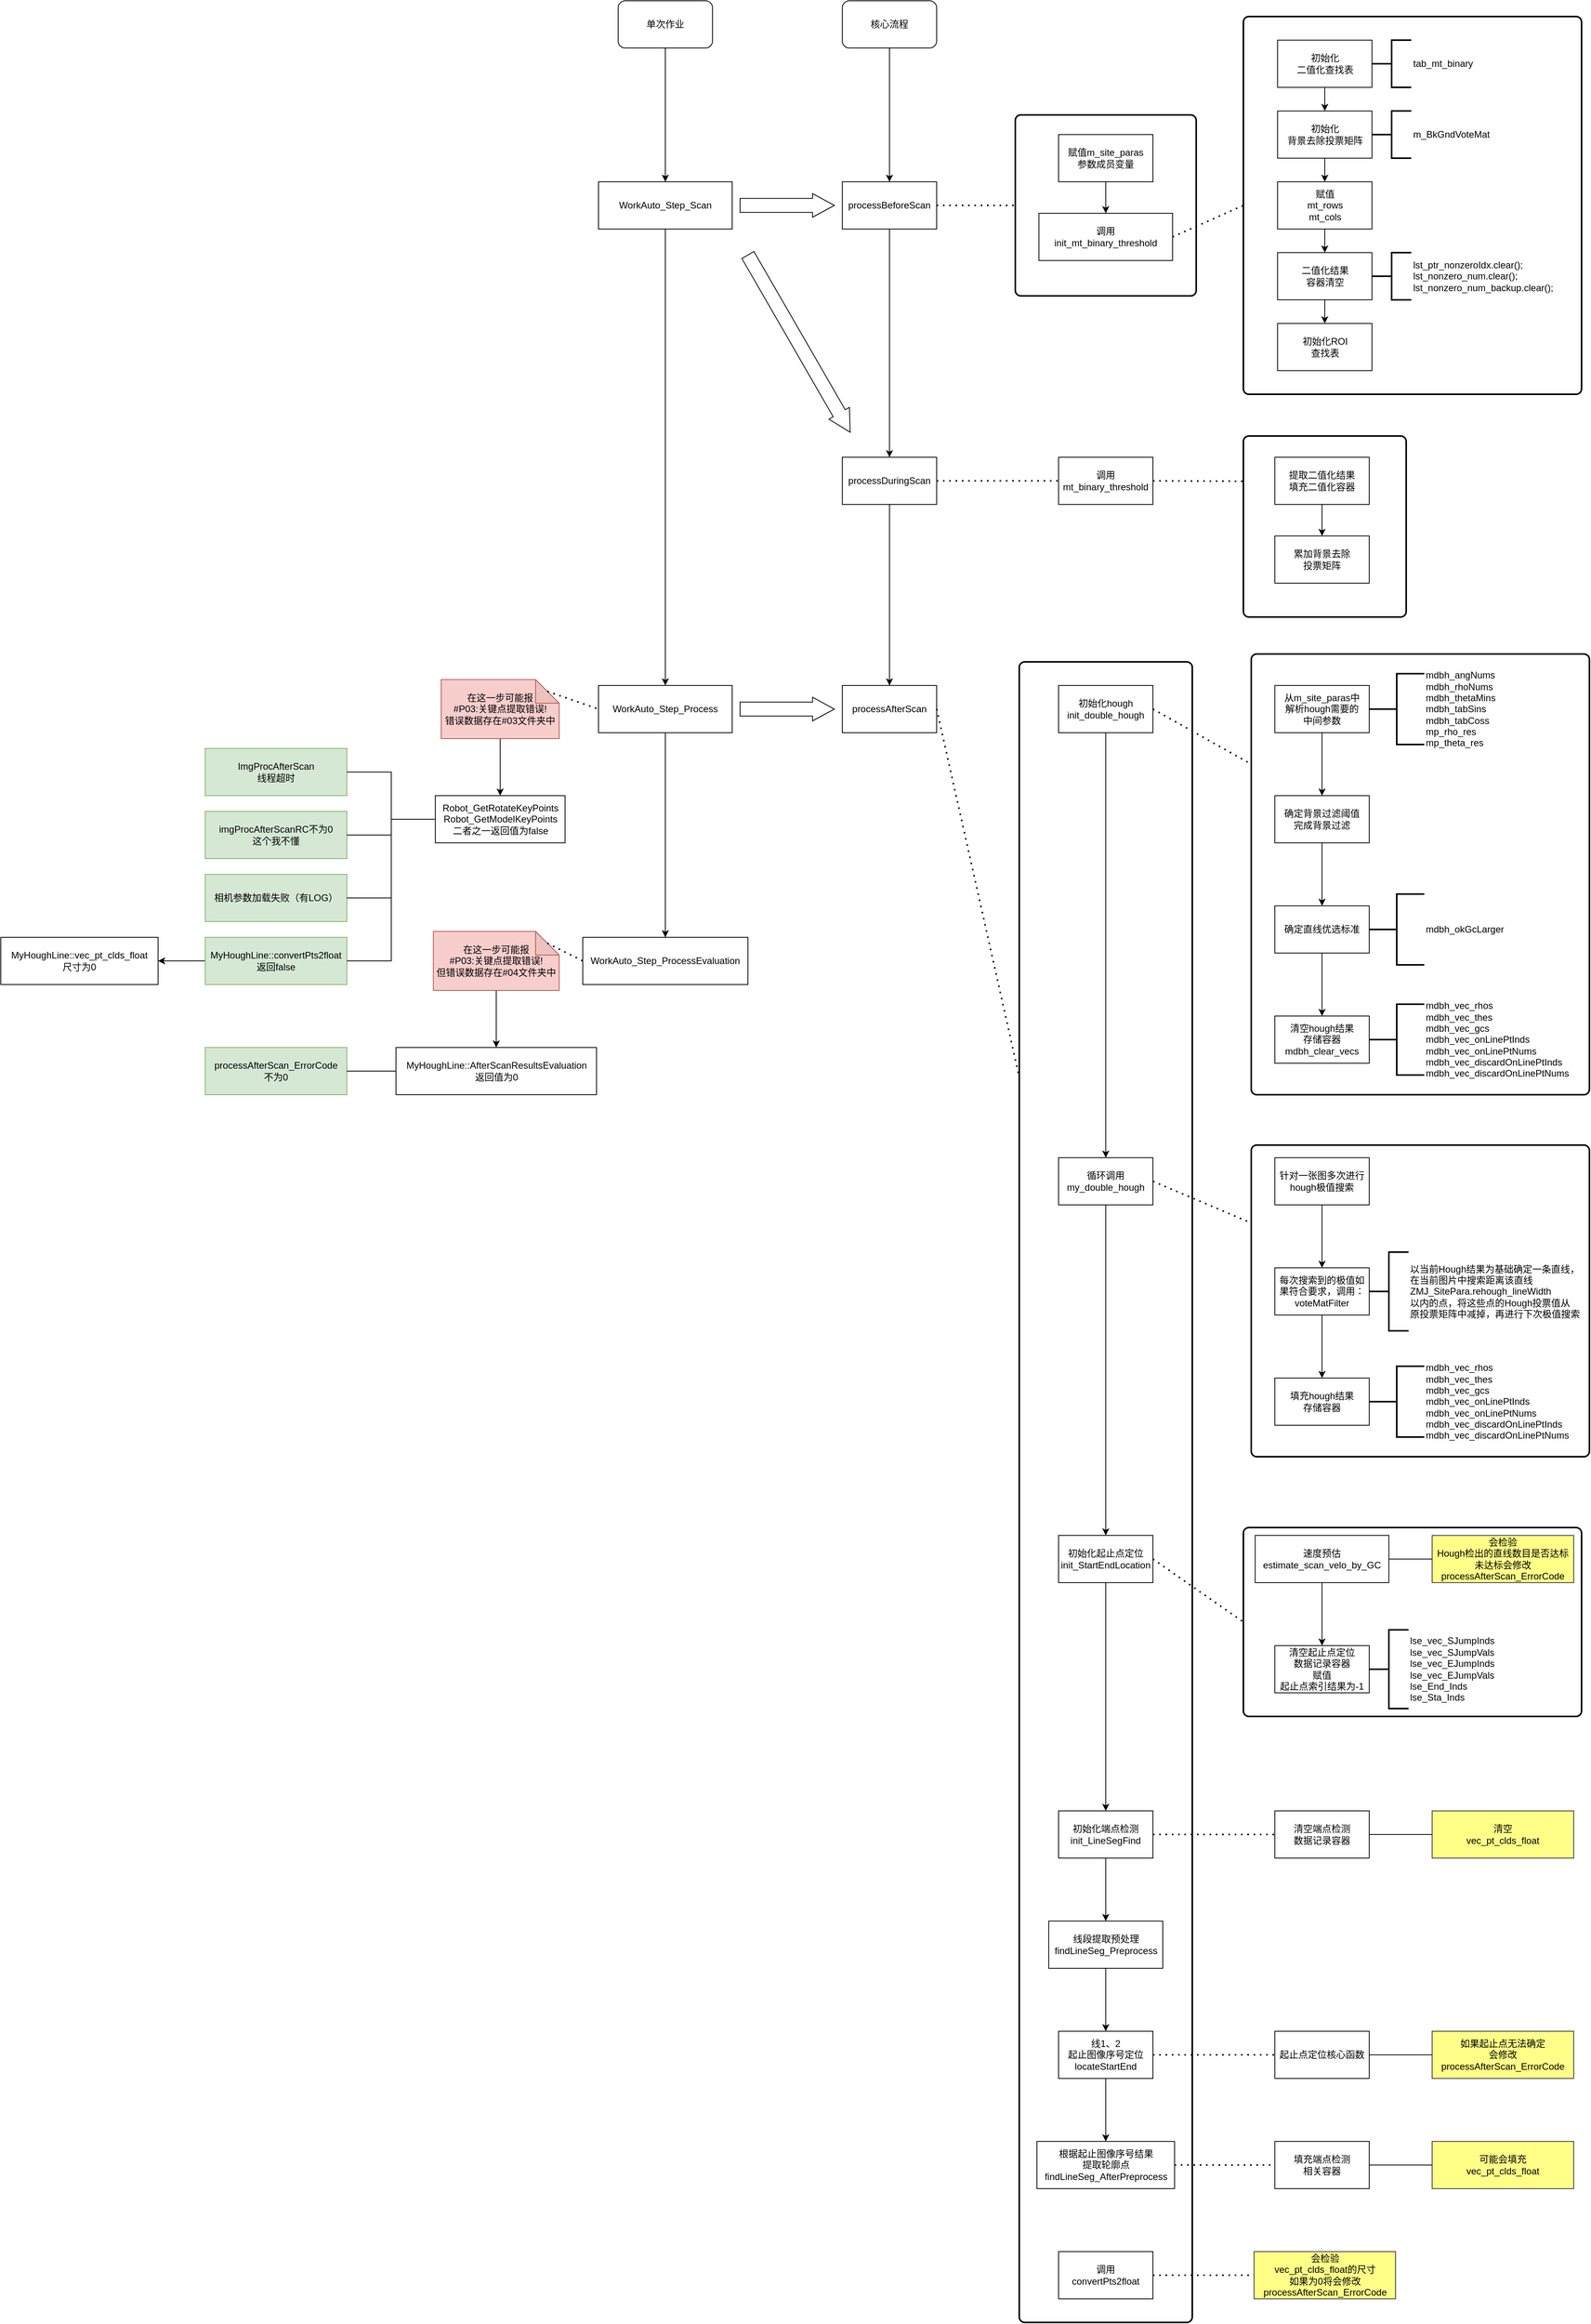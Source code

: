 <mxfile version="14.4.2" type="github">
  <diagram id="x87WVIfukVuzpfLglqjt" name="Page-1">
    <mxGraphModel dx="3668" dy="924" grid="1" gridSize="10" guides="1" tooltips="1" connect="1" arrows="1" fold="1" page="1" pageScale="1" pageWidth="827" pageHeight="1169" math="0" shadow="0">
      <root>
        <mxCell id="0" />
        <mxCell id="1" parent="0" />
        <mxCell id="iU9pxKzeouGR61ay9LNh-82" value="" style="rounded=1;whiteSpace=wrap;html=1;absoluteArcSize=1;arcSize=14;strokeWidth=2;" parent="1" vertex="1">
          <mxGeometry x="335" y="860" width="220" height="2110" as="geometry" />
        </mxCell>
        <mxCell id="iU9pxKzeouGR61ay9LNh-80" value="" style="rounded=1;whiteSpace=wrap;html=1;absoluteArcSize=1;arcSize=14;strokeWidth=2;" parent="1" vertex="1">
          <mxGeometry x="620" y="1960" width="430" height="240" as="geometry" />
        </mxCell>
        <mxCell id="iU9pxKzeouGR61ay9LNh-64" value="" style="rounded=1;whiteSpace=wrap;html=1;absoluteArcSize=1;arcSize=14;strokeWidth=2;" parent="1" vertex="1">
          <mxGeometry x="630" y="1474" width="430" height="396" as="geometry" />
        </mxCell>
        <mxCell id="iU9pxKzeouGR61ay9LNh-56" value="" style="rounded=1;whiteSpace=wrap;html=1;absoluteArcSize=1;arcSize=14;strokeWidth=2;" parent="1" vertex="1">
          <mxGeometry x="630" y="850" width="430" height="560" as="geometry" />
        </mxCell>
        <mxCell id="iU9pxKzeouGR61ay9LNh-30" value="" style="rounded=1;whiteSpace=wrap;html=1;absoluteArcSize=1;arcSize=14;strokeWidth=2;" parent="1" vertex="1">
          <mxGeometry x="620" y="573" width="207" height="230" as="geometry" />
        </mxCell>
        <mxCell id="iU9pxKzeouGR61ay9LNh-27" value="" style="rounded=1;whiteSpace=wrap;html=1;absoluteArcSize=1;arcSize=14;strokeWidth=2;" parent="1" vertex="1">
          <mxGeometry x="620" y="40" width="430" height="480" as="geometry" />
        </mxCell>
        <mxCell id="iU9pxKzeouGR61ay9LNh-25" value="" style="rounded=1;whiteSpace=wrap;html=1;absoluteArcSize=1;arcSize=14;strokeWidth=2;" parent="1" vertex="1">
          <mxGeometry x="330" y="165" width="230" height="230" as="geometry" />
        </mxCell>
        <mxCell id="iU9pxKzeouGR61ay9LNh-3" value="" style="edgeStyle=orthogonalEdgeStyle;rounded=0;orthogonalLoop=1;jettySize=auto;html=1;" parent="1" source="iU9pxKzeouGR61ay9LNh-1" target="iU9pxKzeouGR61ay9LNh-2" edge="1">
          <mxGeometry relative="1" as="geometry" />
        </mxCell>
        <mxCell id="iU9pxKzeouGR61ay9LNh-1" value="核心流程" style="rounded=1;whiteSpace=wrap;html=1;" parent="1" vertex="1">
          <mxGeometry x="110" y="20" width="120" height="60" as="geometry" />
        </mxCell>
        <mxCell id="iU9pxKzeouGR61ay9LNh-17" value="" style="edgeStyle=orthogonalEdgeStyle;rounded=0;orthogonalLoop=1;jettySize=auto;html=1;" parent="1" source="iU9pxKzeouGR61ay9LNh-2" target="iU9pxKzeouGR61ay9LNh-16" edge="1">
          <mxGeometry relative="1" as="geometry" />
        </mxCell>
        <mxCell id="iU9pxKzeouGR61ay9LNh-2" value="processBeforeScan" style="rounded=0;whiteSpace=wrap;html=1;" parent="1" vertex="1">
          <mxGeometry x="110" y="250" width="120" height="60" as="geometry" />
        </mxCell>
        <mxCell id="iU9pxKzeouGR61ay9LNh-6" value="" style="edgeStyle=orthogonalEdgeStyle;rounded=0;orthogonalLoop=1;jettySize=auto;html=1;" parent="1" source="iU9pxKzeouGR61ay9LNh-4" target="iU9pxKzeouGR61ay9LNh-5" edge="1">
          <mxGeometry relative="1" as="geometry" />
        </mxCell>
        <mxCell id="iU9pxKzeouGR61ay9LNh-4" value="赋值m_site_paras&lt;br&gt;参数成员变量" style="rounded=0;whiteSpace=wrap;html=1;" parent="1" vertex="1">
          <mxGeometry x="385" y="190" width="120" height="60" as="geometry" />
        </mxCell>
        <mxCell id="iU9pxKzeouGR61ay9LNh-5" value="调用&lt;br&gt;init_mt_binary_threshold" style="whiteSpace=wrap;html=1;rounded=0;" parent="1" vertex="1">
          <mxGeometry x="360" y="290" width="170" height="60" as="geometry" />
        </mxCell>
        <mxCell id="iU9pxKzeouGR61ay9LNh-9" value="" style="edgeStyle=orthogonalEdgeStyle;rounded=0;orthogonalLoop=1;jettySize=auto;html=1;" parent="1" source="iU9pxKzeouGR61ay9LNh-7" target="iU9pxKzeouGR61ay9LNh-8" edge="1">
          <mxGeometry relative="1" as="geometry" />
        </mxCell>
        <mxCell id="iU9pxKzeouGR61ay9LNh-7" value="初始化&lt;br&gt;二值化查找表" style="rounded=0;whiteSpace=wrap;html=1;" parent="1" vertex="1">
          <mxGeometry x="663.5" y="70" width="120" height="60" as="geometry" />
        </mxCell>
        <mxCell id="iU9pxKzeouGR61ay9LNh-11" value="" style="edgeStyle=orthogonalEdgeStyle;rounded=0;orthogonalLoop=1;jettySize=auto;html=1;" parent="1" source="iU9pxKzeouGR61ay9LNh-8" target="iU9pxKzeouGR61ay9LNh-10" edge="1">
          <mxGeometry relative="1" as="geometry" />
        </mxCell>
        <mxCell id="iU9pxKzeouGR61ay9LNh-8" value="初始化&lt;br&gt;背景去除投票矩阵" style="whiteSpace=wrap;html=1;rounded=0;" parent="1" vertex="1">
          <mxGeometry x="663.5" y="160" width="120" height="60" as="geometry" />
        </mxCell>
        <mxCell id="iU9pxKzeouGR61ay9LNh-13" value="" style="edgeStyle=orthogonalEdgeStyle;rounded=0;orthogonalLoop=1;jettySize=auto;html=1;" parent="1" source="iU9pxKzeouGR61ay9LNh-10" target="iU9pxKzeouGR61ay9LNh-12" edge="1">
          <mxGeometry relative="1" as="geometry" />
        </mxCell>
        <mxCell id="iU9pxKzeouGR61ay9LNh-10" value="赋值&lt;br&gt;mt_rows&lt;br&gt;mt_cols" style="whiteSpace=wrap;html=1;rounded=0;" parent="1" vertex="1">
          <mxGeometry x="663.5" y="250" width="120" height="60" as="geometry" />
        </mxCell>
        <mxCell id="iU9pxKzeouGR61ay9LNh-15" value="" style="edgeStyle=orthogonalEdgeStyle;rounded=0;orthogonalLoop=1;jettySize=auto;html=1;" parent="1" source="iU9pxKzeouGR61ay9LNh-12" target="iU9pxKzeouGR61ay9LNh-14" edge="1">
          <mxGeometry relative="1" as="geometry" />
        </mxCell>
        <mxCell id="iU9pxKzeouGR61ay9LNh-12" value="二值化结果&lt;br&gt;容器清空" style="whiteSpace=wrap;html=1;rounded=0;" parent="1" vertex="1">
          <mxGeometry x="663.5" y="340" width="120" height="60" as="geometry" />
        </mxCell>
        <mxCell id="iU9pxKzeouGR61ay9LNh-14" value="初始化ROI&lt;br&gt;查找表" style="whiteSpace=wrap;html=1;rounded=0;" parent="1" vertex="1">
          <mxGeometry x="663.5" y="430" width="120" height="60" as="geometry" />
        </mxCell>
        <mxCell id="iU9pxKzeouGR61ay9LNh-32" value="" style="edgeStyle=orthogonalEdgeStyle;rounded=0;orthogonalLoop=1;jettySize=auto;html=1;" parent="1" source="iU9pxKzeouGR61ay9LNh-16" target="iU9pxKzeouGR61ay9LNh-31" edge="1">
          <mxGeometry relative="1" as="geometry" />
        </mxCell>
        <mxCell id="iU9pxKzeouGR61ay9LNh-16" value="processDuringScan" style="rounded=0;whiteSpace=wrap;html=1;" parent="1" vertex="1">
          <mxGeometry x="110" y="600" width="120" height="60" as="geometry" />
        </mxCell>
        <mxCell id="iU9pxKzeouGR61ay9LNh-18" value="调用&lt;br&gt;mt_binary_threshold" style="rounded=0;whiteSpace=wrap;html=1;" parent="1" vertex="1">
          <mxGeometry x="385" y="600" width="120" height="60" as="geometry" />
        </mxCell>
        <mxCell id="iU9pxKzeouGR61ay9LNh-21" value="" style="edgeStyle=orthogonalEdgeStyle;rounded=0;orthogonalLoop=1;jettySize=auto;html=1;" parent="1" source="iU9pxKzeouGR61ay9LNh-19" target="iU9pxKzeouGR61ay9LNh-20" edge="1">
          <mxGeometry relative="1" as="geometry" />
        </mxCell>
        <mxCell id="iU9pxKzeouGR61ay9LNh-19" value="提取二值化结果&lt;br&gt;填充二值化容器" style="rounded=0;whiteSpace=wrap;html=1;" parent="1" vertex="1">
          <mxGeometry x="660" y="600" width="120" height="60" as="geometry" />
        </mxCell>
        <mxCell id="iU9pxKzeouGR61ay9LNh-20" value="累加背景去除&lt;br&gt;投票矩阵" style="whiteSpace=wrap;html=1;rounded=0;" parent="1" vertex="1">
          <mxGeometry x="660" y="700" width="120" height="60" as="geometry" />
        </mxCell>
        <mxCell id="iU9pxKzeouGR61ay9LNh-22" value="" style="endArrow=none;dashed=1;html=1;dashPattern=1 3;strokeWidth=2;exitX=1;exitY=0.5;exitDx=0;exitDy=0;entryX=0;entryY=0.5;entryDx=0;entryDy=0;" parent="1" source="iU9pxKzeouGR61ay9LNh-16" target="iU9pxKzeouGR61ay9LNh-18" edge="1">
          <mxGeometry width="50" height="50" relative="1" as="geometry">
            <mxPoint x="280" y="620" as="sourcePoint" />
            <mxPoint x="330" y="570" as="targetPoint" />
          </mxGeometry>
        </mxCell>
        <mxCell id="iU9pxKzeouGR61ay9LNh-23" value="" style="endArrow=none;dashed=1;html=1;dashPattern=1 3;strokeWidth=2;exitX=1;exitY=0.5;exitDx=0;exitDy=0;entryX=0;entryY=0.25;entryDx=0;entryDy=0;" parent="1" source="iU9pxKzeouGR61ay9LNh-18" target="iU9pxKzeouGR61ay9LNh-30" edge="1">
          <mxGeometry width="50" height="50" relative="1" as="geometry">
            <mxPoint x="510" y="584" as="sourcePoint" />
            <mxPoint x="665" y="584" as="targetPoint" />
          </mxGeometry>
        </mxCell>
        <mxCell id="iU9pxKzeouGR61ay9LNh-24" value="" style="endArrow=none;dashed=1;html=1;dashPattern=1 3;strokeWidth=2;exitX=1;exitY=0.5;exitDx=0;exitDy=0;entryX=0;entryY=0.5;entryDx=0;entryDy=0;" parent="1" source="iU9pxKzeouGR61ay9LNh-2" target="iU9pxKzeouGR61ay9LNh-25" edge="1">
          <mxGeometry width="50" height="50" relative="1" as="geometry">
            <mxPoint x="270" y="230" as="sourcePoint" />
            <mxPoint x="320" y="280" as="targetPoint" />
          </mxGeometry>
        </mxCell>
        <mxCell id="iU9pxKzeouGR61ay9LNh-28" value="" style="endArrow=none;dashed=1;html=1;dashPattern=1 3;strokeWidth=2;exitX=1;exitY=0.5;exitDx=0;exitDy=0;entryX=0;entryY=0.5;entryDx=0;entryDy=0;" parent="1" source="iU9pxKzeouGR61ay9LNh-5" target="iU9pxKzeouGR61ay9LNh-27" edge="1">
          <mxGeometry width="50" height="50" relative="1" as="geometry">
            <mxPoint x="240" y="290" as="sourcePoint" />
            <mxPoint x="340" y="290" as="targetPoint" />
          </mxGeometry>
        </mxCell>
        <mxCell id="iU9pxKzeouGR61ay9LNh-31" value="processAfterScan" style="whiteSpace=wrap;html=1;rounded=0;" parent="1" vertex="1">
          <mxGeometry x="110" y="890" width="120" height="60" as="geometry" />
        </mxCell>
        <mxCell id="iU9pxKzeouGR61ay9LNh-35" value="" style="edgeStyle=orthogonalEdgeStyle;rounded=0;orthogonalLoop=1;jettySize=auto;html=1;" parent="1" source="iU9pxKzeouGR61ay9LNh-33" target="iU9pxKzeouGR61ay9LNh-34" edge="1">
          <mxGeometry relative="1" as="geometry" />
        </mxCell>
        <mxCell id="iU9pxKzeouGR61ay9LNh-33" value="循环调用&lt;br&gt;my_double_hough" style="rounded=0;whiteSpace=wrap;html=1;" parent="1" vertex="1">
          <mxGeometry x="385" y="1490" width="120" height="60" as="geometry" />
        </mxCell>
        <mxCell id="iU9pxKzeouGR61ay9LNh-38" value="" style="edgeStyle=orthogonalEdgeStyle;rounded=0;orthogonalLoop=1;jettySize=auto;html=1;" parent="1" source="iU9pxKzeouGR61ay9LNh-34" target="iU9pxKzeouGR61ay9LNh-37" edge="1">
          <mxGeometry relative="1" as="geometry" />
        </mxCell>
        <mxCell id="iU9pxKzeouGR61ay9LNh-34" value="初始化起止点定位&lt;br&gt;init_StartEndLocation" style="whiteSpace=wrap;html=1;rounded=0;" parent="1" vertex="1">
          <mxGeometry x="385" y="1970" width="120" height="60" as="geometry" />
        </mxCell>
        <mxCell id="iU9pxKzeouGR61ay9LNh-45" value="" style="edgeStyle=orthogonalEdgeStyle;rounded=0;orthogonalLoop=1;jettySize=auto;html=1;" parent="1" source="iU9pxKzeouGR61ay9LNh-36" target="iU9pxKzeouGR61ay9LNh-33" edge="1">
          <mxGeometry relative="1" as="geometry" />
        </mxCell>
        <mxCell id="iU9pxKzeouGR61ay9LNh-36" value="初始化hough&lt;br&gt;init_double_hough" style="rounded=0;whiteSpace=wrap;html=1;" parent="1" vertex="1">
          <mxGeometry x="385" y="890" width="120" height="60" as="geometry" />
        </mxCell>
        <mxCell id="iU9pxKzeouGR61ay9LNh-40" value="" style="edgeStyle=orthogonalEdgeStyle;rounded=0;orthogonalLoop=1;jettySize=auto;html=1;" parent="1" source="iU9pxKzeouGR61ay9LNh-37" target="iU9pxKzeouGR61ay9LNh-39" edge="1">
          <mxGeometry relative="1" as="geometry" />
        </mxCell>
        <mxCell id="iU9pxKzeouGR61ay9LNh-37" value="初始化端点检测&lt;br&gt;init_LineSegFind" style="whiteSpace=wrap;html=1;rounded=0;" parent="1" vertex="1">
          <mxGeometry x="385" y="2320" width="120" height="60" as="geometry" />
        </mxCell>
        <mxCell id="iU9pxKzeouGR61ay9LNh-42" value="" style="edgeStyle=orthogonalEdgeStyle;rounded=0;orthogonalLoop=1;jettySize=auto;html=1;" parent="1" source="iU9pxKzeouGR61ay9LNh-39" target="iU9pxKzeouGR61ay9LNh-41" edge="1">
          <mxGeometry relative="1" as="geometry" />
        </mxCell>
        <mxCell id="iU9pxKzeouGR61ay9LNh-39" value="线段提取预处理&lt;br&gt;findLineSeg_Preprocess" style="whiteSpace=wrap;html=1;rounded=0;" parent="1" vertex="1">
          <mxGeometry x="372.5" y="2460" width="145" height="60" as="geometry" />
        </mxCell>
        <mxCell id="iU9pxKzeouGR61ay9LNh-44" value="" style="edgeStyle=orthogonalEdgeStyle;rounded=0;orthogonalLoop=1;jettySize=auto;html=1;" parent="1" source="iU9pxKzeouGR61ay9LNh-41" target="iU9pxKzeouGR61ay9LNh-43" edge="1">
          <mxGeometry relative="1" as="geometry" />
        </mxCell>
        <mxCell id="iU9pxKzeouGR61ay9LNh-41" value="线1、2&lt;br&gt;起止图像序号定位&lt;br&gt;locateStartEnd" style="whiteSpace=wrap;html=1;rounded=0;" parent="1" vertex="1">
          <mxGeometry x="385" y="2600" width="120" height="60" as="geometry" />
        </mxCell>
        <mxCell id="iU9pxKzeouGR61ay9LNh-43" value="根据起止图像序号结果&lt;br&gt;提取轮廓点&lt;br&gt;findLineSeg_AfterPreprocess" style="whiteSpace=wrap;html=1;rounded=0;" parent="1" vertex="1">
          <mxGeometry x="357.5" y="2740" width="175" height="60" as="geometry" />
        </mxCell>
        <mxCell id="iU9pxKzeouGR61ay9LNh-48" value="" style="edgeStyle=orthogonalEdgeStyle;rounded=0;orthogonalLoop=1;jettySize=auto;html=1;" parent="1" source="iU9pxKzeouGR61ay9LNh-46" target="iU9pxKzeouGR61ay9LNh-47" edge="1">
          <mxGeometry relative="1" as="geometry" />
        </mxCell>
        <mxCell id="iU9pxKzeouGR61ay9LNh-46" value="从m_site_paras中&lt;br&gt;解析hough需要的&lt;br&gt;中间参数" style="rounded=0;whiteSpace=wrap;html=1;" parent="1" vertex="1">
          <mxGeometry x="660" y="890" width="120" height="60" as="geometry" />
        </mxCell>
        <mxCell id="iU9pxKzeouGR61ay9LNh-50" value="" style="edgeStyle=orthogonalEdgeStyle;rounded=0;orthogonalLoop=1;jettySize=auto;html=1;" parent="1" source="iU9pxKzeouGR61ay9LNh-47" target="iU9pxKzeouGR61ay9LNh-49" edge="1">
          <mxGeometry relative="1" as="geometry" />
        </mxCell>
        <mxCell id="iU9pxKzeouGR61ay9LNh-47" value="确定背景过滤阈值&lt;br&gt;完成背景过滤" style="whiteSpace=wrap;html=1;rounded=0;" parent="1" vertex="1">
          <mxGeometry x="660" y="1030" width="120" height="60" as="geometry" />
        </mxCell>
        <mxCell id="iU9pxKzeouGR61ay9LNh-52" value="" style="edgeStyle=orthogonalEdgeStyle;rounded=0;orthogonalLoop=1;jettySize=auto;html=1;" parent="1" source="iU9pxKzeouGR61ay9LNh-49" target="iU9pxKzeouGR61ay9LNh-51" edge="1">
          <mxGeometry relative="1" as="geometry" />
        </mxCell>
        <mxCell id="iU9pxKzeouGR61ay9LNh-49" value="确定直线优选标准" style="whiteSpace=wrap;html=1;rounded=0;" parent="1" vertex="1">
          <mxGeometry x="660" y="1170" width="120" height="60" as="geometry" />
        </mxCell>
        <mxCell id="iU9pxKzeouGR61ay9LNh-51" value="清空hough结果&lt;br&gt;存储容器&lt;br&gt;mdbh_clear_vecs" style="whiteSpace=wrap;html=1;rounded=0;" parent="1" vertex="1">
          <mxGeometry x="660" y="1310" width="120" height="60" as="geometry" />
        </mxCell>
        <mxCell id="iU9pxKzeouGR61ay9LNh-53" value="mdbh_angNums&lt;br&gt;mdbh_rhoNums&lt;br&gt;mdbh_thetaMins&lt;br&gt;mdbh_tabSins&lt;br&gt;mdbh_tabCoss&lt;br&gt;mp_rho_res&lt;br&gt;mp_theta_res" style="strokeWidth=2;html=1;shape=mxgraph.flowchart.annotation_2;align=left;labelPosition=right;pointerEvents=1;" parent="1" vertex="1">
          <mxGeometry x="780" y="875" width="70" height="90" as="geometry" />
        </mxCell>
        <mxCell id="iU9pxKzeouGR61ay9LNh-54" value="mdbh_okGcLarger" style="strokeWidth=2;html=1;shape=mxgraph.flowchart.annotation_2;align=left;labelPosition=right;pointerEvents=1;" parent="1" vertex="1">
          <mxGeometry x="780" y="1155" width="70" height="90" as="geometry" />
        </mxCell>
        <mxCell id="iU9pxKzeouGR61ay9LNh-55" value="mdbh_vec_rhos&lt;br&gt;mdbh_vec_thes&lt;br&gt;mdbh_vec_gcs&lt;br&gt;mdbh_vec_onLinePtInds&lt;br&gt;mdbh_vec_onLinePtNums&lt;br&gt;mdbh_vec_discardOnLinePtInds&lt;br&gt;mdbh_vec_discardOnLinePtNums" style="strokeWidth=2;html=1;shape=mxgraph.flowchart.annotation_2;align=left;labelPosition=right;pointerEvents=1;" parent="1" vertex="1">
          <mxGeometry x="780" y="1295" width="70" height="90" as="geometry" />
        </mxCell>
        <mxCell id="iU9pxKzeouGR61ay9LNh-57" value="" style="endArrow=none;dashed=1;html=1;dashPattern=1 3;strokeWidth=2;exitX=1;exitY=0.5;exitDx=0;exitDy=0;entryX=0;entryY=0.25;entryDx=0;entryDy=0;" parent="1" source="iU9pxKzeouGR61ay9LNh-36" target="iU9pxKzeouGR61ay9LNh-56" edge="1">
          <mxGeometry width="50" height="50" relative="1" as="geometry">
            <mxPoint x="560" y="1000" as="sourcePoint" />
            <mxPoint x="610" y="950" as="targetPoint" />
          </mxGeometry>
        </mxCell>
        <mxCell id="iU9pxKzeouGR61ay9LNh-59" value="填充hough结果&lt;br&gt;存储容器" style="rounded=0;whiteSpace=wrap;html=1;" parent="1" vertex="1">
          <mxGeometry x="660" y="1770" width="120" height="60" as="geometry" />
        </mxCell>
        <mxCell id="iU9pxKzeouGR61ay9LNh-62" value="" style="edgeStyle=orthogonalEdgeStyle;rounded=0;orthogonalLoop=1;jettySize=auto;html=1;" parent="1" source="iU9pxKzeouGR61ay9LNh-60" target="iU9pxKzeouGR61ay9LNh-61" edge="1">
          <mxGeometry relative="1" as="geometry" />
        </mxCell>
        <mxCell id="iU9pxKzeouGR61ay9LNh-60" value="针对一张图多次进行&lt;br&gt;hough极值搜索" style="rounded=0;whiteSpace=wrap;html=1;" parent="1" vertex="1">
          <mxGeometry x="660" y="1490" width="120" height="60" as="geometry" />
        </mxCell>
        <mxCell id="iU9pxKzeouGR61ay9LNh-63" value="" style="edgeStyle=orthogonalEdgeStyle;rounded=0;orthogonalLoop=1;jettySize=auto;html=1;" parent="1" source="iU9pxKzeouGR61ay9LNh-61" target="iU9pxKzeouGR61ay9LNh-59" edge="1">
          <mxGeometry relative="1" as="geometry" />
        </mxCell>
        <mxCell id="iU9pxKzeouGR61ay9LNh-61" value="每次搜索到的极值如果符合要求，调用：&lt;br&gt;voteMatFilter" style="whiteSpace=wrap;html=1;rounded=0;" parent="1" vertex="1">
          <mxGeometry x="660" y="1630" width="120" height="60" as="geometry" />
        </mxCell>
        <mxCell id="iU9pxKzeouGR61ay9LNh-65" value="mdbh_vec_rhos&lt;br&gt;mdbh_vec_thes&lt;br&gt;mdbh_vec_gcs&lt;br&gt;mdbh_vec_onLinePtInds&lt;br&gt;mdbh_vec_onLinePtNums&lt;br&gt;mdbh_vec_discardOnLinePtInds&lt;br&gt;mdbh_vec_discardOnLinePtNums" style="strokeWidth=2;html=1;shape=mxgraph.flowchart.annotation_2;align=left;labelPosition=right;pointerEvents=1;" parent="1" vertex="1">
          <mxGeometry x="780" y="1755" width="70" height="90" as="geometry" />
        </mxCell>
        <mxCell id="iU9pxKzeouGR61ay9LNh-66" value="" style="endArrow=none;dashed=1;html=1;dashPattern=1 3;strokeWidth=2;exitX=1;exitY=0.5;exitDx=0;exitDy=0;entryX=0;entryY=0.25;entryDx=0;entryDy=0;" parent="1" source="iU9pxKzeouGR61ay9LNh-33" target="iU9pxKzeouGR61ay9LNh-64" edge="1">
          <mxGeometry width="50" height="50" relative="1" as="geometry">
            <mxPoint x="495" y="1340" as="sourcePoint" />
            <mxPoint x="620" y="1410" as="targetPoint" />
          </mxGeometry>
        </mxCell>
        <mxCell id="iU9pxKzeouGR61ay9LNh-67" value="以当前Hough结果为基础确定一条直线，&lt;br&gt;在当前图片中搜索距离该直线&lt;br&gt;ZMJ_SitePara.rehough_lineWidth&lt;br&gt;以内的点，将这些点的Hough投票值从&lt;br&gt;原投票矩阵中减掉，再进行下次极值搜索" style="strokeWidth=2;html=1;shape=mxgraph.flowchart.annotation_2;align=left;labelPosition=right;pointerEvents=1;" parent="1" vertex="1">
          <mxGeometry x="780" y="1610" width="50" height="100" as="geometry" />
        </mxCell>
        <mxCell id="iU9pxKzeouGR61ay9LNh-77" value="" style="edgeStyle=orthogonalEdgeStyle;rounded=0;orthogonalLoop=1;jettySize=auto;html=1;" parent="1" source="iU9pxKzeouGR61ay9LNh-68" target="iU9pxKzeouGR61ay9LNh-69" edge="1">
          <mxGeometry relative="1" as="geometry" />
        </mxCell>
        <mxCell id="iU9pxKzeouGR61ay9LNh-68" value="速度预估&lt;br&gt;estimate_scan_velo_by_GC" style="rounded=0;whiteSpace=wrap;html=1;" parent="1" vertex="1">
          <mxGeometry x="635" y="1970" width="170" height="60" as="geometry" />
        </mxCell>
        <mxCell id="iU9pxKzeouGR61ay9LNh-69" value="清空起止点定位&lt;br&gt;数据记录容器&lt;br&gt;赋值&lt;br&gt;起止点索引结果为-1" style="rounded=0;whiteSpace=wrap;html=1;" parent="1" vertex="1">
          <mxGeometry x="660" y="2110" width="120" height="60" as="geometry" />
        </mxCell>
        <mxCell id="iU9pxKzeouGR61ay9LNh-75" value="清空端点检测&lt;br&gt;数据记录容器" style="rounded=0;whiteSpace=wrap;html=1;" parent="1" vertex="1">
          <mxGeometry x="660" y="2320" width="120" height="60" as="geometry" />
        </mxCell>
        <mxCell id="iU9pxKzeouGR61ay9LNh-76" value="lse_vec_SJumpInds&lt;br&gt;lse_vec_SJumpVals&lt;br&gt;lse_vec_EJumpInds&lt;br&gt;lse_vec_EJumpVals&lt;br&gt;lse_End_Inds&lt;br&gt;lse_Sta_Inds" style="strokeWidth=2;html=1;shape=mxgraph.flowchart.annotation_2;align=left;labelPosition=right;pointerEvents=1;" parent="1" vertex="1">
          <mxGeometry x="780" y="2090" width="50" height="100" as="geometry" />
        </mxCell>
        <mxCell id="iU9pxKzeouGR61ay9LNh-78" value="起止点定位核心函数" style="rounded=0;whiteSpace=wrap;html=1;" parent="1" vertex="1">
          <mxGeometry x="660" y="2600" width="120" height="60" as="geometry" />
        </mxCell>
        <mxCell id="iU9pxKzeouGR61ay9LNh-79" value="填充端点检测&lt;br&gt;相关容器" style="rounded=0;whiteSpace=wrap;html=1;" parent="1" vertex="1">
          <mxGeometry x="660" y="2740" width="120" height="60" as="geometry" />
        </mxCell>
        <mxCell id="iU9pxKzeouGR61ay9LNh-81" value="" style="endArrow=none;dashed=1;html=1;dashPattern=1 3;strokeWidth=2;exitX=1;exitY=0.5;exitDx=0;exitDy=0;entryX=0;entryY=0.5;entryDx=0;entryDy=0;" parent="1" source="iU9pxKzeouGR61ay9LNh-34" target="iU9pxKzeouGR61ay9LNh-80" edge="1">
          <mxGeometry width="50" height="50" relative="1" as="geometry">
            <mxPoint x="517.5" y="1940" as="sourcePoint" />
            <mxPoint x="642.5" y="1993" as="targetPoint" />
          </mxGeometry>
        </mxCell>
        <mxCell id="iU9pxKzeouGR61ay9LNh-83" value="" style="endArrow=none;dashed=1;html=1;dashPattern=1 3;strokeWidth=2;exitX=1;exitY=0.5;exitDx=0;exitDy=0;entryX=0;entryY=0.25;entryDx=0;entryDy=0;" parent="1" source="iU9pxKzeouGR61ay9LNh-31" target="iU9pxKzeouGR61ay9LNh-82" edge="1">
          <mxGeometry width="50" height="50" relative="1" as="geometry">
            <mxPoint x="230" y="1120" as="sourcePoint" />
            <mxPoint x="280" y="1070" as="targetPoint" />
          </mxGeometry>
        </mxCell>
        <mxCell id="LpG7dAsRTNxVMkJyH6y_-6" style="edgeStyle=orthogonalEdgeStyle;rounded=0;orthogonalLoop=1;jettySize=auto;html=1;exitX=0.5;exitY=1;exitDx=0;exitDy=0;entryX=0.5;entryY=0;entryDx=0;entryDy=0;" parent="1" source="iU9pxKzeouGR61ay9LNh-84" target="iU9pxKzeouGR61ay9LNh-88" edge="1">
          <mxGeometry relative="1" as="geometry" />
        </mxCell>
        <mxCell id="iU9pxKzeouGR61ay9LNh-84" value="WorkAuto_Step_Scan" style="rounded=0;whiteSpace=wrap;html=1;" parent="1" vertex="1">
          <mxGeometry x="-200" y="250" width="170" height="60" as="geometry" />
        </mxCell>
        <mxCell id="iU9pxKzeouGR61ay9LNh-85" value="" style="html=1;shadow=0;dashed=0;align=center;verticalAlign=middle;shape=mxgraph.arrows2.arrow;dy=0.41;dx=27.8;notch=0;" parent="1" vertex="1">
          <mxGeometry x="-20" y="265" width="120" height="30" as="geometry" />
        </mxCell>
        <mxCell id="iU9pxKzeouGR61ay9LNh-87" value="" style="html=1;shadow=0;dashed=0;align=center;verticalAlign=middle;shape=mxgraph.arrows2.arrow;dy=0.41;dx=27.8;notch=0;rotation=60;" parent="1" vertex="1">
          <mxGeometry x="-75" y="440.62" width="260" height="30" as="geometry" />
        </mxCell>
        <mxCell id="LpG7dAsRTNxVMkJyH6y_-8" style="edgeStyle=orthogonalEdgeStyle;rounded=0;orthogonalLoop=1;jettySize=auto;html=1;exitX=0.5;exitY=1;exitDx=0;exitDy=0;" parent="1" source="iU9pxKzeouGR61ay9LNh-88" target="LpG7dAsRTNxVMkJyH6y_-7" edge="1">
          <mxGeometry relative="1" as="geometry" />
        </mxCell>
        <mxCell id="iU9pxKzeouGR61ay9LNh-88" value="WorkAuto_Step_Process" style="rounded=0;whiteSpace=wrap;html=1;" parent="1" vertex="1">
          <mxGeometry x="-200" y="890" width="170" height="60" as="geometry" />
        </mxCell>
        <mxCell id="iU9pxKzeouGR61ay9LNh-89" value="" style="html=1;shadow=0;dashed=0;align=center;verticalAlign=middle;shape=mxgraph.arrows2.arrow;dy=0.41;dx=27.8;notch=0;" parent="1" vertex="1">
          <mxGeometry x="-20" y="905" width="120" height="30" as="geometry" />
        </mxCell>
        <mxCell id="iU9pxKzeouGR61ay9LNh-90" value="tab_mt_binary" style="strokeWidth=2;html=1;shape=mxgraph.flowchart.annotation_2;align=left;labelPosition=right;pointerEvents=1;" parent="1" vertex="1">
          <mxGeometry x="783.5" y="70" width="50" height="60" as="geometry" />
        </mxCell>
        <mxCell id="iU9pxKzeouGR61ay9LNh-91" value="m_BkGndVoteMat" style="strokeWidth=2;html=1;shape=mxgraph.flowchart.annotation_2;align=left;labelPosition=right;pointerEvents=1;" parent="1" vertex="1">
          <mxGeometry x="783.5" y="160" width="50" height="60" as="geometry" />
        </mxCell>
        <mxCell id="iU9pxKzeouGR61ay9LNh-92" value="&lt;div&gt;lst_ptr_nonzeroIdx.clear();&lt;/div&gt;&lt;div&gt;&lt;span&gt; &lt;/span&gt;lst_nonzero_num.clear();&lt;/div&gt;&lt;div&gt;&lt;span&gt; &lt;/span&gt;lst_nonzero_num_backup.clear();&lt;/div&gt;" style="strokeWidth=2;html=1;shape=mxgraph.flowchart.annotation_2;align=left;labelPosition=right;pointerEvents=1;" parent="1" vertex="1">
          <mxGeometry x="783.5" y="340" width="50" height="60" as="geometry" />
        </mxCell>
        <mxCell id="LpG7dAsRTNxVMkJyH6y_-5" value="" style="edgeStyle=orthogonalEdgeStyle;rounded=0;orthogonalLoop=1;jettySize=auto;html=1;" parent="1" source="LpG7dAsRTNxVMkJyH6y_-1" target="LpG7dAsRTNxVMkJyH6y_-4" edge="1">
          <mxGeometry relative="1" as="geometry" />
        </mxCell>
        <mxCell id="LpG7dAsRTNxVMkJyH6y_-1" value="在这一步可能报&lt;br&gt;#P03:关键点提取错误!&lt;br&gt;错误数据存在#03文件夹中" style="shape=note;whiteSpace=wrap;html=1;backgroundOutline=1;darkOpacity=0.05;fillColor=#f8cecc;strokeColor=#b85450;" parent="1" vertex="1">
          <mxGeometry x="-400" y="882.5" width="150" height="75" as="geometry" />
        </mxCell>
        <mxCell id="LpG7dAsRTNxVMkJyH6y_-3" value="" style="endArrow=none;dashed=1;html=1;dashPattern=1 3;strokeWidth=2;exitX=0;exitY=0;exitDx=135;exitDy=15;exitPerimeter=0;entryX=0;entryY=0.5;entryDx=0;entryDy=0;" parent="1" source="LpG7dAsRTNxVMkJyH6y_-1" target="iU9pxKzeouGR61ay9LNh-88" edge="1">
          <mxGeometry width="50" height="50" relative="1" as="geometry">
            <mxPoint x="-260" y="1060" as="sourcePoint" />
            <mxPoint x="-210" y="1010" as="targetPoint" />
          </mxGeometry>
        </mxCell>
        <mxCell id="LpG7dAsRTNxVMkJyH6y_-4" value="Robot_GetRotateKeyPoints&lt;br&gt;Robot_GetModelKeyPoints&lt;br&gt;二者之一返回值为false" style="whiteSpace=wrap;html=1;" parent="1" vertex="1">
          <mxGeometry x="-407.5" y="1030" width="165" height="60" as="geometry" />
        </mxCell>
        <mxCell id="LpG7dAsRTNxVMkJyH6y_-7" value="WorkAuto_Step_ProcessEvaluation" style="rounded=0;whiteSpace=wrap;html=1;" parent="1" vertex="1">
          <mxGeometry x="-220" y="1210" width="210" height="60" as="geometry" />
        </mxCell>
        <mxCell id="LpG7dAsRTNxVMkJyH6y_-12" style="edgeStyle=orthogonalEdgeStyle;rounded=0;orthogonalLoop=1;jettySize=auto;html=1;exitX=0.5;exitY=1;exitDx=0;exitDy=0;exitPerimeter=0;entryX=0.5;entryY=0;entryDx=0;entryDy=0;" parent="1" source="LpG7dAsRTNxVMkJyH6y_-9" target="LpG7dAsRTNxVMkJyH6y_-11" edge="1">
          <mxGeometry relative="1" as="geometry" />
        </mxCell>
        <mxCell id="LpG7dAsRTNxVMkJyH6y_-9" value="在这一步可能报&lt;br&gt;#P03:关键点提取错误!&lt;br&gt;但错误数据存在#04文件夹中" style="shape=note;whiteSpace=wrap;html=1;backgroundOutline=1;darkOpacity=0.05;fillColor=#f8cecc;strokeColor=#b85450;" parent="1" vertex="1">
          <mxGeometry x="-410" y="1202.5" width="160" height="75" as="geometry" />
        </mxCell>
        <mxCell id="LpG7dAsRTNxVMkJyH6y_-10" value="" style="endArrow=none;dashed=1;html=1;dashPattern=1 3;strokeWidth=2;exitX=0;exitY=0;exitDx=145;exitDy=15;exitPerimeter=0;entryX=0;entryY=0.5;entryDx=0;entryDy=0;" parent="1" source="LpG7dAsRTNxVMkJyH6y_-9" target="LpG7dAsRTNxVMkJyH6y_-7" edge="1">
          <mxGeometry width="50" height="50" relative="1" as="geometry">
            <mxPoint x="-240" y="1370" as="sourcePoint" />
            <mxPoint x="-190" y="1320" as="targetPoint" />
          </mxGeometry>
        </mxCell>
        <mxCell id="LpG7dAsRTNxVMkJyH6y_-11" value="MyHoughLine::AfterScanResultsEvaluation&lt;br&gt;返回值为0" style="rounded=0;whiteSpace=wrap;html=1;" parent="1" vertex="1">
          <mxGeometry x="-457.5" y="1350" width="255" height="60" as="geometry" />
        </mxCell>
        <mxCell id="LpG7dAsRTNxVMkJyH6y_-14" style="edgeStyle=orthogonalEdgeStyle;rounded=0;orthogonalLoop=1;jettySize=auto;html=1;exitX=0.5;exitY=1;exitDx=0;exitDy=0;entryX=0.5;entryY=0;entryDx=0;entryDy=0;" parent="1" source="LpG7dAsRTNxVMkJyH6y_-13" target="iU9pxKzeouGR61ay9LNh-84" edge="1">
          <mxGeometry relative="1" as="geometry" />
        </mxCell>
        <mxCell id="LpG7dAsRTNxVMkJyH6y_-13" value="单次作业" style="rounded=1;whiteSpace=wrap;html=1;" parent="1" vertex="1">
          <mxGeometry x="-175" y="20" width="120" height="60" as="geometry" />
        </mxCell>
        <mxCell id="LpG7dAsRTNxVMkJyH6y_-15" value="" style="endArrow=none;dashed=1;html=1;dashPattern=1 3;strokeWidth=2;exitX=1;exitY=0.5;exitDx=0;exitDy=0;entryX=0;entryY=0.5;entryDx=0;entryDy=0;" parent="1" source="iU9pxKzeouGR61ay9LNh-37" target="iU9pxKzeouGR61ay9LNh-75" edge="1">
          <mxGeometry width="50" height="50" relative="1" as="geometry">
            <mxPoint x="520" y="2360" as="sourcePoint" />
            <mxPoint x="635" y="2440" as="targetPoint" />
          </mxGeometry>
        </mxCell>
        <mxCell id="LpG7dAsRTNxVMkJyH6y_-16" value="" style="endArrow=none;dashed=1;html=1;dashPattern=1 3;strokeWidth=2;exitX=1;exitY=0.5;exitDx=0;exitDy=0;entryX=0;entryY=0.5;entryDx=0;entryDy=0;" parent="1" source="iU9pxKzeouGR61ay9LNh-41" target="iU9pxKzeouGR61ay9LNh-78" edge="1">
          <mxGeometry width="50" height="50" relative="1" as="geometry">
            <mxPoint x="508.5" y="2629.5" as="sourcePoint" />
            <mxPoint x="663.5" y="2629.5" as="targetPoint" />
          </mxGeometry>
        </mxCell>
        <mxCell id="LpG7dAsRTNxVMkJyH6y_-17" value="" style="endArrow=none;dashed=1;html=1;dashPattern=1 3;strokeWidth=2;exitX=1;exitY=0.5;exitDx=0;exitDy=0;entryX=0;entryY=0.5;entryDx=0;entryDy=0;" parent="1" source="iU9pxKzeouGR61ay9LNh-43" target="iU9pxKzeouGR61ay9LNh-79" edge="1">
          <mxGeometry width="50" height="50" relative="1" as="geometry">
            <mxPoint x="570" y="2860" as="sourcePoint" />
            <mxPoint x="725" y="2860" as="targetPoint" />
          </mxGeometry>
        </mxCell>
        <mxCell id="LpG7dAsRTNxVMkJyH6y_-19" value="ImgProcAfterScan&lt;br&gt;线程超时" style="rounded=0;whiteSpace=wrap;html=1;fillColor=#d5e8d4;strokeColor=#82b366;" parent="1" vertex="1">
          <mxGeometry x="-700" y="970" width="180" height="60" as="geometry" />
        </mxCell>
        <mxCell id="LpG7dAsRTNxVMkJyH6y_-20" value="imgProcAfterScanRC不为0&lt;br&gt;这个我不懂" style="rounded=0;whiteSpace=wrap;html=1;fillColor=#d5e8d4;strokeColor=#82b366;" parent="1" vertex="1">
          <mxGeometry x="-700" y="1050" width="180" height="60" as="geometry" />
        </mxCell>
        <mxCell id="LpG7dAsRTNxVMkJyH6y_-28" style="edgeStyle=elbowEdgeStyle;rounded=0;orthogonalLoop=1;jettySize=auto;html=1;exitX=0;exitY=0.5;exitDx=0;exitDy=0;entryX=1;entryY=0.5;entryDx=0;entryDy=0;" parent="1" source="LpG7dAsRTNxVMkJyH6y_-21" target="LpG7dAsRTNxVMkJyH6y_-27" edge="1">
          <mxGeometry relative="1" as="geometry" />
        </mxCell>
        <mxCell id="LpG7dAsRTNxVMkJyH6y_-21" value="MyHoughLine::convertPts2float&lt;br&gt;返回false" style="rounded=0;whiteSpace=wrap;html=1;fillColor=#d5e8d4;strokeColor=#82b366;" parent="1" vertex="1">
          <mxGeometry x="-700" y="1210" width="180" height="60" as="geometry" />
        </mxCell>
        <mxCell id="LpG7dAsRTNxVMkJyH6y_-22" value="相机参数加载失败（有LOG）" style="rounded=0;whiteSpace=wrap;html=1;fillColor=#d5e8d4;strokeColor=#82b366;" parent="1" vertex="1">
          <mxGeometry x="-700" y="1130" width="180" height="60" as="geometry" />
        </mxCell>
        <mxCell id="LpG7dAsRTNxVMkJyH6y_-23" value="" style="endArrow=none;html=1;entryX=0;entryY=0.5;entryDx=0;entryDy=0;exitX=1;exitY=0.5;exitDx=0;exitDy=0;edgeStyle=elbowEdgeStyle;rounded=0;" parent="1" source="LpG7dAsRTNxVMkJyH6y_-19" target="LpG7dAsRTNxVMkJyH6y_-4" edge="1">
          <mxGeometry width="50" height="50" relative="1" as="geometry">
            <mxPoint x="-510" y="840" as="sourcePoint" />
            <mxPoint x="-460" y="790" as="targetPoint" />
          </mxGeometry>
        </mxCell>
        <mxCell id="LpG7dAsRTNxVMkJyH6y_-24" value="" style="endArrow=none;html=1;entryX=0;entryY=0.5;entryDx=0;entryDy=0;exitX=1;exitY=0.5;exitDx=0;exitDy=0;edgeStyle=elbowEdgeStyle;rounded=0;" parent="1" source="LpG7dAsRTNxVMkJyH6y_-20" target="LpG7dAsRTNxVMkJyH6y_-4" edge="1">
          <mxGeometry width="50" height="50" relative="1" as="geometry">
            <mxPoint x="-540" y="1010" as="sourcePoint" />
            <mxPoint x="-397.5" y="1070" as="targetPoint" />
          </mxGeometry>
        </mxCell>
        <mxCell id="LpG7dAsRTNxVMkJyH6y_-25" value="" style="endArrow=none;html=1;entryX=0;entryY=0.5;entryDx=0;entryDy=0;exitX=1;exitY=0.5;exitDx=0;exitDy=0;edgeStyle=elbowEdgeStyle;rounded=0;" parent="1" source="LpG7dAsRTNxVMkJyH6y_-22" target="LpG7dAsRTNxVMkJyH6y_-4" edge="1">
          <mxGeometry width="50" height="50" relative="1" as="geometry">
            <mxPoint x="-530" y="1020" as="sourcePoint" />
            <mxPoint x="-387.5" y="1080" as="targetPoint" />
          </mxGeometry>
        </mxCell>
        <mxCell id="LpG7dAsRTNxVMkJyH6y_-26" value="" style="endArrow=none;html=1;entryX=0;entryY=0.5;entryDx=0;entryDy=0;exitX=1;exitY=0.5;exitDx=0;exitDy=0;edgeStyle=elbowEdgeStyle;rounded=0;" parent="1" source="LpG7dAsRTNxVMkJyH6y_-21" target="LpG7dAsRTNxVMkJyH6y_-4" edge="1">
          <mxGeometry width="50" height="50" relative="1" as="geometry">
            <mxPoint x="-520" y="1030" as="sourcePoint" />
            <mxPoint x="-377.5" y="1090" as="targetPoint" />
          </mxGeometry>
        </mxCell>
        <mxCell id="LpG7dAsRTNxVMkJyH6y_-27" value="MyHoughLine::vec_pt_clds_float&lt;br&gt;尺寸为0" style="rounded=0;whiteSpace=wrap;html=1;" parent="1" vertex="1">
          <mxGeometry x="-960" y="1210" width="200" height="60" as="geometry" />
        </mxCell>
        <mxCell id="LpG7dAsRTNxVMkJyH6y_-29" value="processAfterScan_ErrorCode&lt;br&gt;不为0" style="rounded=0;whiteSpace=wrap;html=1;fillColor=#d5e8d4;strokeColor=#82b366;" parent="1" vertex="1">
          <mxGeometry x="-700" y="1350" width="180" height="60" as="geometry" />
        </mxCell>
        <mxCell id="LpG7dAsRTNxVMkJyH6y_-31" value="" style="endArrow=none;html=1;entryX=0;entryY=0.5;entryDx=0;entryDy=0;exitX=1;exitY=0.5;exitDx=0;exitDy=0;edgeStyle=elbowEdgeStyle;rounded=0;" parent="1" source="LpG7dAsRTNxVMkJyH6y_-29" target="LpG7dAsRTNxVMkJyH6y_-11" edge="1">
          <mxGeometry width="50" height="50" relative="1" as="geometry">
            <mxPoint x="-510" y="1410" as="sourcePoint" />
            <mxPoint x="-397.5" y="1470" as="targetPoint" />
          </mxGeometry>
        </mxCell>
        <mxCell id="LpG7dAsRTNxVMkJyH6y_-32" value="会检验&lt;br&gt;Hough检出的直线数目是否达标&lt;br&gt;未达标会修改&lt;br&gt;processAfterScan_ErrorCode" style="rounded=0;whiteSpace=wrap;html=1;fillColor=#ffff88;strokeColor=#36393d;" parent="1" vertex="1">
          <mxGeometry x="860" y="1970" width="180" height="60" as="geometry" />
        </mxCell>
        <mxCell id="LpG7dAsRTNxVMkJyH6y_-34" value="" style="endArrow=none;html=1;entryX=0;entryY=0.5;entryDx=0;entryDy=0;exitX=1;exitY=0.5;exitDx=0;exitDy=0;edgeStyle=elbowEdgeStyle;rounded=0;" parent="1" source="iU9pxKzeouGR61ay9LNh-68" target="LpG7dAsRTNxVMkJyH6y_-32" edge="1">
          <mxGeometry width="50" height="50" relative="1" as="geometry">
            <mxPoint x="783.5" y="2070" as="sourcePoint" />
            <mxPoint x="896" y="1890" as="targetPoint" />
          </mxGeometry>
        </mxCell>
        <mxCell id="LpG7dAsRTNxVMkJyH6y_-35" value="如果起止点无法确定&lt;br&gt;会修改&lt;br&gt;processAfterScan_ErrorCode" style="rounded=0;whiteSpace=wrap;html=1;fillColor=#ffff88;strokeColor=#36393d;" parent="1" vertex="1">
          <mxGeometry x="860" y="2600" width="180" height="60" as="geometry" />
        </mxCell>
        <mxCell id="LpG7dAsRTNxVMkJyH6y_-36" value="" style="endArrow=none;html=1;entryX=0;entryY=0.5;entryDx=0;entryDy=0;exitX=1;exitY=0.5;exitDx=0;exitDy=0;edgeStyle=elbowEdgeStyle;rounded=0;" parent="1" source="iU9pxKzeouGR61ay9LNh-78" target="LpG7dAsRTNxVMkJyH6y_-35" edge="1">
          <mxGeometry width="50" height="50" relative="1" as="geometry">
            <mxPoint x="795" y="2540" as="sourcePoint" />
            <mxPoint x="850" y="2540" as="targetPoint" />
          </mxGeometry>
        </mxCell>
        <mxCell id="LpG7dAsRTNxVMkJyH6y_-37" value="清空&lt;br&gt;vec_pt_clds_float" style="rounded=0;whiteSpace=wrap;html=1;fillColor=#ffff88;strokeColor=#36393d;" parent="1" vertex="1">
          <mxGeometry x="860" y="2320" width="180" height="60" as="geometry" />
        </mxCell>
        <mxCell id="LpG7dAsRTNxVMkJyH6y_-38" value="" style="endArrow=none;html=1;entryX=0;entryY=0.5;entryDx=0;entryDy=0;exitX=1;exitY=0.5;exitDx=0;exitDy=0;edgeStyle=elbowEdgeStyle;rounded=0;" parent="1" source="iU9pxKzeouGR61ay9LNh-75" target="LpG7dAsRTNxVMkJyH6y_-37" edge="1">
          <mxGeometry width="50" height="50" relative="1" as="geometry">
            <mxPoint x="787.5" y="2350" as="sourcePoint" />
            <mxPoint x="842.5" y="2350" as="targetPoint" />
          </mxGeometry>
        </mxCell>
        <mxCell id="LpG7dAsRTNxVMkJyH6y_-39" value="可能会填充&lt;br&gt;vec_pt_clds_float" style="rounded=0;whiteSpace=wrap;html=1;fillColor=#ffff88;strokeColor=#36393d;" parent="1" vertex="1">
          <mxGeometry x="860" y="2740" width="180" height="60" as="geometry" />
        </mxCell>
        <mxCell id="LpG7dAsRTNxVMkJyH6y_-40" value="" style="endArrow=none;html=1;entryX=0;entryY=0.5;entryDx=0;entryDy=0;edgeStyle=elbowEdgeStyle;rounded=0;exitX=1;exitY=0.5;exitDx=0;exitDy=0;" parent="1" source="iU9pxKzeouGR61ay9LNh-79" target="LpG7dAsRTNxVMkJyH6y_-39" edge="1">
          <mxGeometry width="50" height="50" relative="1" as="geometry">
            <mxPoint x="790" y="2700" as="sourcePoint" />
            <mxPoint x="860" y="2769.5" as="targetPoint" />
          </mxGeometry>
        </mxCell>
        <mxCell id="ZbKHo8aXum8hz4UGBCPG-1" value="调用&lt;br&gt;convertPts2float" style="rounded=0;whiteSpace=wrap;html=1;" vertex="1" parent="1">
          <mxGeometry x="385" y="2880" width="120" height="60" as="geometry" />
        </mxCell>
        <mxCell id="ZbKHo8aXum8hz4UGBCPG-2" value="会检验&lt;br&gt;vec_pt_clds_float的尺寸&lt;br&gt;如果为0将会修改&lt;br&gt;processAfterScan_ErrorCode" style="rounded=0;whiteSpace=wrap;html=1;fillColor=#ffff88;strokeColor=#36393d;" vertex="1" parent="1">
          <mxGeometry x="633.5" y="2880" width="180" height="60" as="geometry" />
        </mxCell>
        <mxCell id="ZbKHo8aXum8hz4UGBCPG-3" value="" style="endArrow=none;dashed=1;html=1;dashPattern=1 3;strokeWidth=2;exitX=1;exitY=0.5;exitDx=0;exitDy=0;entryX=0;entryY=0.5;entryDx=0;entryDy=0;" edge="1" parent="1" source="ZbKHo8aXum8hz4UGBCPG-1" target="ZbKHo8aXum8hz4UGBCPG-2">
          <mxGeometry width="50" height="50" relative="1" as="geometry">
            <mxPoint x="530" y="2850" as="sourcePoint" />
            <mxPoint x="657.5" y="2850" as="targetPoint" />
          </mxGeometry>
        </mxCell>
      </root>
    </mxGraphModel>
  </diagram>
</mxfile>
